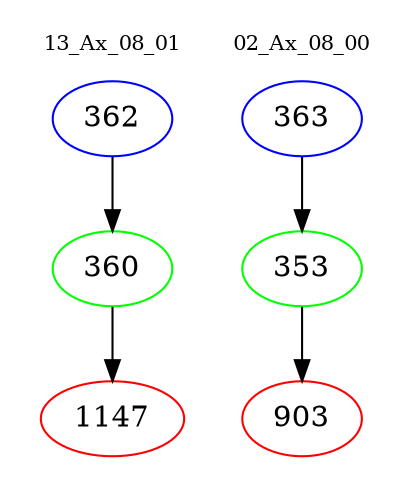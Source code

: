 digraph{
subgraph cluster_0 {
color = white
label = "13_Ax_08_01";
fontsize=10;
T0_362 [label="362", color="blue"]
T0_362 -> T0_360 [color="black"]
T0_360 [label="360", color="green"]
T0_360 -> T0_1147 [color="black"]
T0_1147 [label="1147", color="red"]
}
subgraph cluster_1 {
color = white
label = "02_Ax_08_00";
fontsize=10;
T1_363 [label="363", color="blue"]
T1_363 -> T1_353 [color="black"]
T1_353 [label="353", color="green"]
T1_353 -> T1_903 [color="black"]
T1_903 [label="903", color="red"]
}
}
